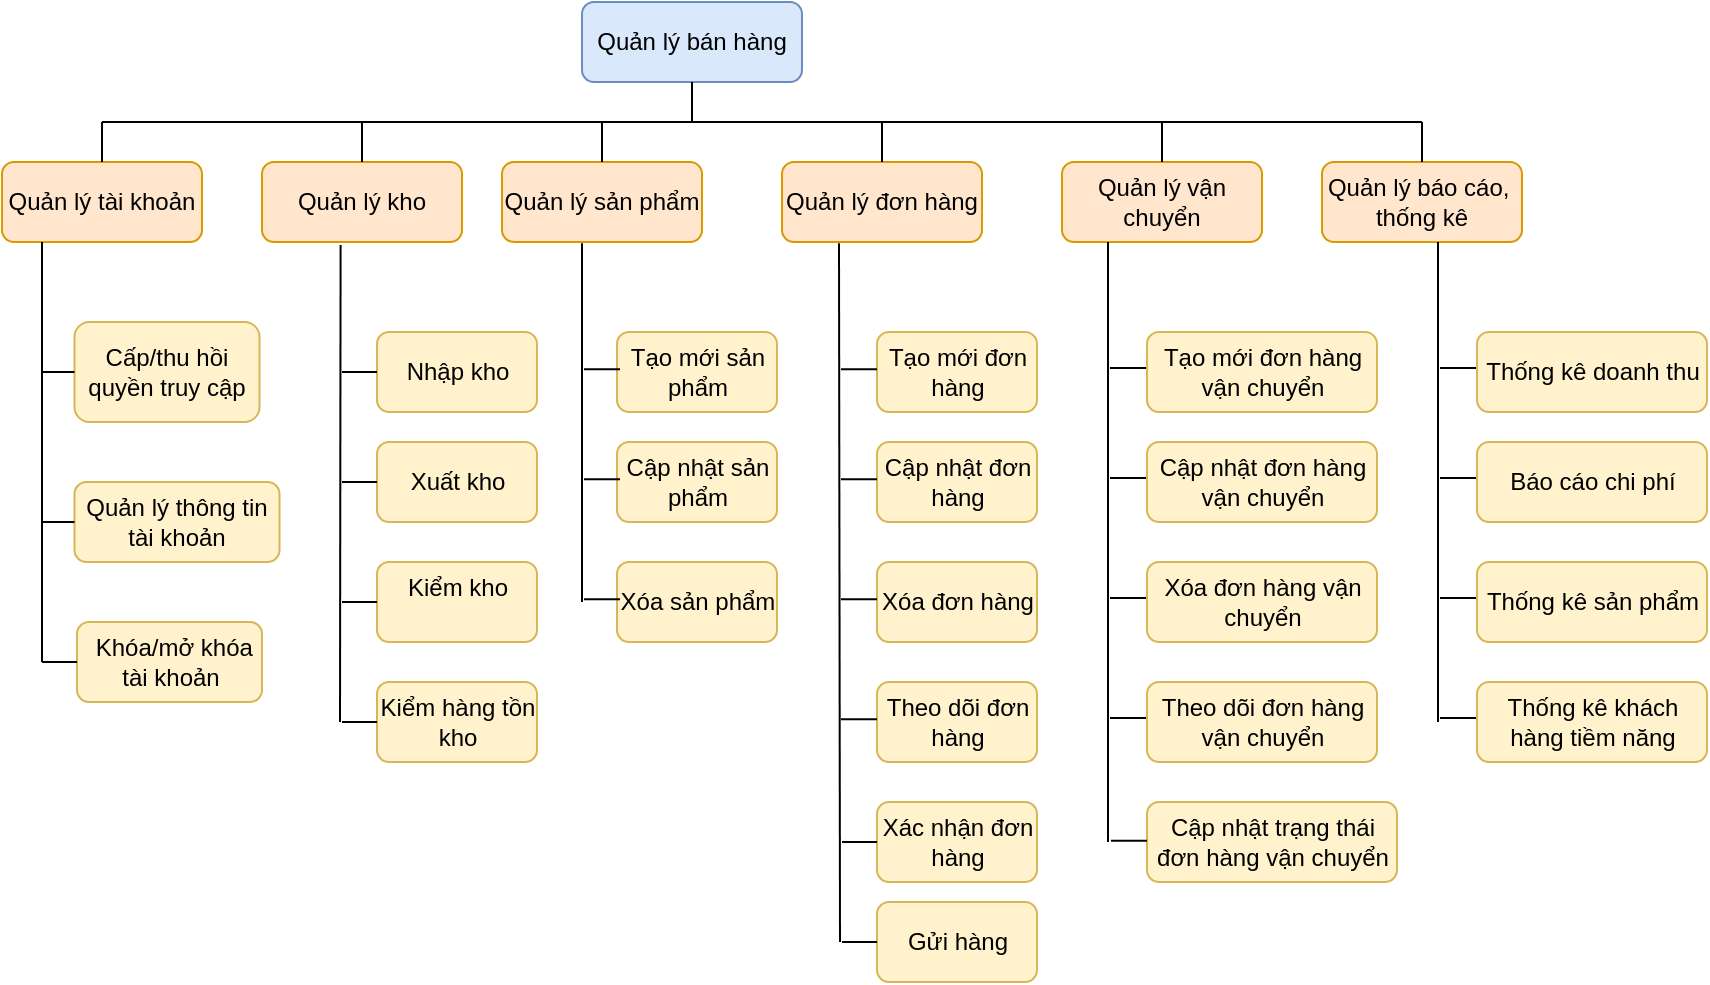 <mxfile version="22.1.4" type="github" pages="3">
  <diagram name="Page-1" id="PLm-Llj3uXURZtYrgwzG">
    <mxGraphModel dx="1042" dy="582" grid="1" gridSize="10" guides="1" tooltips="1" connect="1" arrows="1" fold="1" page="1" pageScale="1" pageWidth="850" pageHeight="1100" math="0" shadow="0">
      <root>
        <mxCell id="0" />
        <mxCell id="1" parent="0" />
        <mxCell id="_IYYtxMLpeVCXq3MwyJv-1" value="Quản lý bán hàng" style="rounded=1;whiteSpace=wrap;html=1;fillColor=#dae8fc;strokeColor=#6c8ebf;" parent="1" vertex="1">
          <mxGeometry x="340" y="50" width="110" height="40" as="geometry" />
        </mxCell>
        <mxCell id="_IYYtxMLpeVCXq3MwyJv-2" value="Quản lý kho" style="rounded=1;whiteSpace=wrap;html=1;fillColor=#ffe6cc;strokeColor=#d79b00;" parent="1" vertex="1">
          <mxGeometry x="180" y="130" width="100" height="40" as="geometry" />
        </mxCell>
        <mxCell id="_IYYtxMLpeVCXq3MwyJv-3" value="Quản lý sản phẩm" style="rounded=1;whiteSpace=wrap;html=1;fillColor=#ffe6cc;strokeColor=#d79b00;" parent="1" vertex="1">
          <mxGeometry x="300" y="130" width="100" height="40" as="geometry" />
        </mxCell>
        <mxCell id="_IYYtxMLpeVCXq3MwyJv-4" value="Quản lý đơn hàng" style="rounded=1;whiteSpace=wrap;html=1;fillColor=#ffe6cc;strokeColor=#d79b00;" parent="1" vertex="1">
          <mxGeometry x="440" y="130" width="100" height="40" as="geometry" />
        </mxCell>
        <mxCell id="_IYYtxMLpeVCXq3MwyJv-5" value="Quản lý vận chuyển" style="rounded=1;whiteSpace=wrap;html=1;fillColor=#ffe6cc;strokeColor=#d79b00;" parent="1" vertex="1">
          <mxGeometry x="580" y="130" width="100" height="40" as="geometry" />
        </mxCell>
        <mxCell id="_IYYtxMLpeVCXq3MwyJv-6" value="Quản lý báo cáo,&amp;nbsp;&lt;br&gt;thống kê" style="rounded=1;whiteSpace=wrap;html=1;fillColor=#ffe6cc;strokeColor=#d79b00;" parent="1" vertex="1">
          <mxGeometry x="710" y="130" width="100" height="40" as="geometry" />
        </mxCell>
        <mxCell id="_IYYtxMLpeVCXq3MwyJv-8" value="Quản lý tài khoản" style="rounded=1;whiteSpace=wrap;html=1;fillColor=#ffe6cc;strokeColor=#d79b00;" parent="1" vertex="1">
          <mxGeometry x="50" y="130" width="100" height="40" as="geometry" />
        </mxCell>
        <mxCell id="_IYYtxMLpeVCXq3MwyJv-9" value="Cấp/thu hồi quyền truy cập" style="rounded=1;whiteSpace=wrap;html=1;fillColor=#fff2cc;strokeColor=#d6b656;" parent="1" vertex="1">
          <mxGeometry x="86.25" y="210" width="92.5" height="50" as="geometry" />
        </mxCell>
        <mxCell id="_IYYtxMLpeVCXq3MwyJv-10" value="Quản lý thông tin tài khoản" style="rounded=1;whiteSpace=wrap;html=1;fillColor=#fff2cc;strokeColor=#d6b656;" parent="1" vertex="1">
          <mxGeometry x="86.25" y="290" width="102.5" height="40" as="geometry" />
        </mxCell>
        <mxCell id="_IYYtxMLpeVCXq3MwyJv-11" value="&amp;nbsp;Khóa/mở khóa tài khoản&lt;br&gt;" style="rounded=1;whiteSpace=wrap;html=1;fillColor=#fff2cc;strokeColor=#d6b656;" parent="1" vertex="1">
          <mxGeometry x="87.5" y="360" width="92.5" height="40" as="geometry" />
        </mxCell>
        <mxCell id="_IYYtxMLpeVCXq3MwyJv-12" value="Nhập kho&lt;br&gt;" style="rounded=1;whiteSpace=wrap;html=1;fillColor=#fff2cc;strokeColor=#d6b656;" parent="1" vertex="1">
          <mxGeometry x="237.5" y="215" width="80" height="40" as="geometry" />
        </mxCell>
        <mxCell id="_IYYtxMLpeVCXq3MwyJv-14" value="Xuất kho" style="rounded=1;whiteSpace=wrap;html=1;fillColor=#fff2cc;strokeColor=#d6b656;" parent="1" vertex="1">
          <mxGeometry x="237.5" y="270" width="80" height="40" as="geometry" />
        </mxCell>
        <mxCell id="_IYYtxMLpeVCXq3MwyJv-15" value="Kiểm kho&lt;br/&gt;&lt;br/&gt;" style="rounded=1;whiteSpace=wrap;html=1;fillColor=#fff2cc;strokeColor=#d6b656;" parent="1" vertex="1">
          <mxGeometry x="237.5" y="330" width="80" height="40" as="geometry" />
        </mxCell>
        <mxCell id="_IYYtxMLpeVCXq3MwyJv-16" value="Kiểm hàng tồn kho" style="rounded=1;whiteSpace=wrap;html=1;fillColor=#fff2cc;strokeColor=#d6b656;" parent="1" vertex="1">
          <mxGeometry x="237.5" y="390" width="80" height="40" as="geometry" />
        </mxCell>
        <mxCell id="_IYYtxMLpeVCXq3MwyJv-17" value="Tạo mới sản phẩm" style="rounded=1;whiteSpace=wrap;html=1;fillColor=#fff2cc;strokeColor=#d6b656;" parent="1" vertex="1">
          <mxGeometry x="357.5" y="215" width="80" height="40" as="geometry" />
        </mxCell>
        <mxCell id="_IYYtxMLpeVCXq3MwyJv-18" value="Cập nhật sản phẩm" style="rounded=1;whiteSpace=wrap;html=1;fillColor=#fff2cc;strokeColor=#d6b656;" parent="1" vertex="1">
          <mxGeometry x="357.5" y="270" width="80" height="40" as="geometry" />
        </mxCell>
        <mxCell id="_IYYtxMLpeVCXq3MwyJv-19" value="Xóa sản phẩm" style="rounded=1;whiteSpace=wrap;html=1;fillColor=#fff2cc;strokeColor=#d6b656;" parent="1" vertex="1">
          <mxGeometry x="357.5" y="330" width="80" height="40" as="geometry" />
        </mxCell>
        <mxCell id="_IYYtxMLpeVCXq3MwyJv-21" value="Tạo mới đơn hàng" style="rounded=1;whiteSpace=wrap;html=1;fillColor=#fff2cc;strokeColor=#d6b656;" parent="1" vertex="1">
          <mxGeometry x="487.5" y="215" width="80" height="40" as="geometry" />
        </mxCell>
        <mxCell id="_IYYtxMLpeVCXq3MwyJv-22" value="Cập nhật đơn hàng" style="rounded=1;whiteSpace=wrap;html=1;fillColor=#fff2cc;strokeColor=#d6b656;" parent="1" vertex="1">
          <mxGeometry x="487.5" y="270" width="80" height="40" as="geometry" />
        </mxCell>
        <mxCell id="_IYYtxMLpeVCXq3MwyJv-23" value="Xóa đơn hàng" style="rounded=1;whiteSpace=wrap;html=1;fillColor=#fff2cc;strokeColor=#d6b656;" parent="1" vertex="1">
          <mxGeometry x="487.5" y="330" width="80" height="40" as="geometry" />
        </mxCell>
        <mxCell id="_IYYtxMLpeVCXq3MwyJv-24" value="Theo dõi đơn hàng" style="rounded=1;whiteSpace=wrap;html=1;fillColor=#fff2cc;strokeColor=#d6b656;" parent="1" vertex="1">
          <mxGeometry x="487.5" y="390" width="80" height="40" as="geometry" />
        </mxCell>
        <mxCell id="_IYYtxMLpeVCXq3MwyJv-25" value="Xác nhận đơn hàng" style="rounded=1;whiteSpace=wrap;html=1;fillColor=#fff2cc;strokeColor=#d6b656;" parent="1" vertex="1">
          <mxGeometry x="487.5" y="450" width="80" height="40" as="geometry" />
        </mxCell>
        <mxCell id="_IYYtxMLpeVCXq3MwyJv-26" value="Gửi hàng" style="rounded=1;whiteSpace=wrap;html=1;fillColor=#fff2cc;strokeColor=#d6b656;" parent="1" vertex="1">
          <mxGeometry x="487.5" y="500" width="80" height="40" as="geometry" />
        </mxCell>
        <mxCell id="_IYYtxMLpeVCXq3MwyJv-27" value="Tạo mới đơn hàng vận chuyển" style="rounded=1;whiteSpace=wrap;html=1;fillColor=#fff2cc;strokeColor=#d6b656;" parent="1" vertex="1">
          <mxGeometry x="622.5" y="215" width="115" height="40" as="geometry" />
        </mxCell>
        <mxCell id="_IYYtxMLpeVCXq3MwyJv-28" value="Cập nhật đơn hàng vận chuyển" style="rounded=1;whiteSpace=wrap;html=1;fillColor=#fff2cc;strokeColor=#d6b656;" parent="1" vertex="1">
          <mxGeometry x="622.5" y="270" width="115" height="40" as="geometry" />
        </mxCell>
        <mxCell id="_IYYtxMLpeVCXq3MwyJv-29" value="Xóa đơn hàng vận chuyển" style="rounded=1;whiteSpace=wrap;html=1;fillColor=#fff2cc;strokeColor=#d6b656;" parent="1" vertex="1">
          <mxGeometry x="622.5" y="330" width="115" height="40" as="geometry" />
        </mxCell>
        <mxCell id="_IYYtxMLpeVCXq3MwyJv-30" value="Theo dõi đơn hàng vận chuyển" style="rounded=1;whiteSpace=wrap;html=1;fillColor=#fff2cc;strokeColor=#d6b656;" parent="1" vertex="1">
          <mxGeometry x="622.5" y="390" width="115" height="40" as="geometry" />
        </mxCell>
        <mxCell id="_IYYtxMLpeVCXq3MwyJv-31" value="Cập nhật trạng thái đơn hàng vận chuyển" style="rounded=1;whiteSpace=wrap;html=1;fillColor=#fff2cc;strokeColor=#d6b656;" parent="1" vertex="1">
          <mxGeometry x="622.5" y="450" width="125" height="40" as="geometry" />
        </mxCell>
        <mxCell id="_IYYtxMLpeVCXq3MwyJv-33" value="Thống kê doanh thu" style="rounded=1;whiteSpace=wrap;html=1;fillColor=#fff2cc;strokeColor=#d6b656;" parent="1" vertex="1">
          <mxGeometry x="787.5" y="215" width="115" height="40" as="geometry" />
        </mxCell>
        <mxCell id="_IYYtxMLpeVCXq3MwyJv-34" value="Báo cáo chi phí" style="rounded=1;whiteSpace=wrap;html=1;fillColor=#fff2cc;strokeColor=#d6b656;" parent="1" vertex="1">
          <mxGeometry x="787.5" y="270" width="115" height="40" as="geometry" />
        </mxCell>
        <mxCell id="_IYYtxMLpeVCXq3MwyJv-35" value="Thống kê sản phẩm" style="rounded=1;whiteSpace=wrap;html=1;fillColor=#fff2cc;strokeColor=#d6b656;" parent="1" vertex="1">
          <mxGeometry x="787.5" y="330" width="115" height="40" as="geometry" />
        </mxCell>
        <mxCell id="_IYYtxMLpeVCXq3MwyJv-36" value="Thống kê khách hàng tiềm năng" style="rounded=1;whiteSpace=wrap;html=1;fillColor=#fff2cc;strokeColor=#d6b656;" parent="1" vertex="1">
          <mxGeometry x="787.5" y="390" width="115" height="40" as="geometry" />
        </mxCell>
        <mxCell id="_IYYtxMLpeVCXq3MwyJv-37" value="" style="endArrow=none;html=1;rounded=0;entryX=0.5;entryY=1;entryDx=0;entryDy=0;" parent="1" target="_IYYtxMLpeVCXq3MwyJv-1" edge="1">
          <mxGeometry width="50" height="50" relative="1" as="geometry">
            <mxPoint x="395" y="110" as="sourcePoint" />
            <mxPoint x="390" y="110" as="targetPoint" />
          </mxGeometry>
        </mxCell>
        <mxCell id="_IYYtxMLpeVCXq3MwyJv-38" value="" style="endArrow=none;html=1;rounded=0;" parent="1" edge="1">
          <mxGeometry width="50" height="50" relative="1" as="geometry">
            <mxPoint x="100" y="110" as="sourcePoint" />
            <mxPoint x="760" y="110" as="targetPoint" />
          </mxGeometry>
        </mxCell>
        <mxCell id="_IYYtxMLpeVCXq3MwyJv-39" value="" style="endArrow=none;html=1;rounded=0;exitX=0.5;exitY=0;exitDx=0;exitDy=0;" parent="1" source="_IYYtxMLpeVCXq3MwyJv-8" edge="1">
          <mxGeometry width="50" height="50" relative="1" as="geometry">
            <mxPoint x="80" y="190" as="sourcePoint" />
            <mxPoint x="100" y="110" as="targetPoint" />
          </mxGeometry>
        </mxCell>
        <mxCell id="_IYYtxMLpeVCXq3MwyJv-40" value="" style="endArrow=none;html=1;rounded=0;exitX=0.5;exitY=0;exitDx=0;exitDy=0;" parent="1" source="_IYYtxMLpeVCXq3MwyJv-2" edge="1">
          <mxGeometry width="50" height="50" relative="1" as="geometry">
            <mxPoint x="180" y="160" as="sourcePoint" />
            <mxPoint x="230" y="110" as="targetPoint" />
          </mxGeometry>
        </mxCell>
        <mxCell id="_IYYtxMLpeVCXq3MwyJv-41" value="" style="endArrow=none;html=1;rounded=0;exitX=0.5;exitY=0;exitDx=0;exitDy=0;" parent="1" source="_IYYtxMLpeVCXq3MwyJv-3" edge="1">
          <mxGeometry width="50" height="50" relative="1" as="geometry">
            <mxPoint x="330" y="180" as="sourcePoint" />
            <mxPoint x="350" y="110" as="targetPoint" />
          </mxGeometry>
        </mxCell>
        <mxCell id="_IYYtxMLpeVCXq3MwyJv-42" value="" style="endArrow=none;html=1;rounded=0;exitX=0.5;exitY=0;exitDx=0;exitDy=0;" parent="1" source="_IYYtxMLpeVCXq3MwyJv-4" edge="1">
          <mxGeometry width="50" height="50" relative="1" as="geometry">
            <mxPoint x="450" y="180" as="sourcePoint" />
            <mxPoint x="490" y="110" as="targetPoint" />
          </mxGeometry>
        </mxCell>
        <mxCell id="_IYYtxMLpeVCXq3MwyJv-43" value="" style="endArrow=none;html=1;rounded=0;exitX=0.5;exitY=0;exitDx=0;exitDy=0;" parent="1" source="_IYYtxMLpeVCXq3MwyJv-5" edge="1">
          <mxGeometry width="50" height="50" relative="1" as="geometry">
            <mxPoint x="610" y="170" as="sourcePoint" />
            <mxPoint x="630" y="110" as="targetPoint" />
          </mxGeometry>
        </mxCell>
        <mxCell id="_IYYtxMLpeVCXq3MwyJv-44" value="" style="endArrow=none;html=1;rounded=0;exitX=0.5;exitY=0;exitDx=0;exitDy=0;" parent="1" source="_IYYtxMLpeVCXq3MwyJv-6" edge="1">
          <mxGeometry width="50" height="50" relative="1" as="geometry">
            <mxPoint x="710" y="160" as="sourcePoint" />
            <mxPoint x="760" y="110" as="targetPoint" />
          </mxGeometry>
        </mxCell>
        <mxCell id="_IYYtxMLpeVCXq3MwyJv-45" value="" style="endArrow=none;html=1;rounded=0;" parent="1" edge="1">
          <mxGeometry width="50" height="50" relative="1" as="geometry">
            <mxPoint x="70" y="380" as="sourcePoint" />
            <mxPoint x="70" y="170" as="targetPoint" />
          </mxGeometry>
        </mxCell>
        <mxCell id="_IYYtxMLpeVCXq3MwyJv-46" value="" style="endArrow=none;html=1;rounded=0;entryX=0;entryY=0.5;entryDx=0;entryDy=0;" parent="1" target="_IYYtxMLpeVCXq3MwyJv-11" edge="1">
          <mxGeometry width="50" height="50" relative="1" as="geometry">
            <mxPoint x="70" y="380" as="sourcePoint" />
            <mxPoint x="90" y="420" as="targetPoint" />
          </mxGeometry>
        </mxCell>
        <mxCell id="_IYYtxMLpeVCXq3MwyJv-47" value="" style="endArrow=none;html=1;rounded=0;entryX=0;entryY=0.5;entryDx=0;entryDy=0;" parent="1" target="_IYYtxMLpeVCXq3MwyJv-10" edge="1">
          <mxGeometry width="50" height="50" relative="1" as="geometry">
            <mxPoint x="70" y="310" as="sourcePoint" />
            <mxPoint x="90" y="260" as="targetPoint" />
          </mxGeometry>
        </mxCell>
        <mxCell id="_IYYtxMLpeVCXq3MwyJv-48" value="" style="endArrow=none;html=1;rounded=0;entryX=0;entryY=0.5;entryDx=0;entryDy=0;" parent="1" target="_IYYtxMLpeVCXq3MwyJv-9" edge="1">
          <mxGeometry width="50" height="50" relative="1" as="geometry">
            <mxPoint x="70" y="235" as="sourcePoint" />
            <mxPoint x="80" y="230" as="targetPoint" />
          </mxGeometry>
        </mxCell>
        <mxCell id="_IYYtxMLpeVCXq3MwyJv-49" value="" style="endArrow=none;html=1;rounded=0;entryX=0.393;entryY=1.038;entryDx=0;entryDy=0;entryPerimeter=0;" parent="1" target="_IYYtxMLpeVCXq3MwyJv-2" edge="1">
          <mxGeometry width="50" height="50" relative="1" as="geometry">
            <mxPoint x="219" y="410" as="sourcePoint" />
            <mxPoint x="230" y="210" as="targetPoint" />
          </mxGeometry>
        </mxCell>
        <mxCell id="_IYYtxMLpeVCXq3MwyJv-50" value="" style="endArrow=none;html=1;rounded=0;entryX=0;entryY=0.5;entryDx=0;entryDy=0;" parent="1" target="_IYYtxMLpeVCXq3MwyJv-12" edge="1">
          <mxGeometry width="50" height="50" relative="1" as="geometry">
            <mxPoint x="220" y="235" as="sourcePoint" />
            <mxPoint x="240" y="270" as="targetPoint" />
          </mxGeometry>
        </mxCell>
        <mxCell id="_IYYtxMLpeVCXq3MwyJv-51" value="" style="endArrow=none;html=1;rounded=0;entryX=0;entryY=0.5;entryDx=0;entryDy=0;" parent="1" target="_IYYtxMLpeVCXq3MwyJv-14" edge="1">
          <mxGeometry width="50" height="50" relative="1" as="geometry">
            <mxPoint x="220" y="290" as="sourcePoint" />
            <mxPoint x="250" y="330" as="targetPoint" />
          </mxGeometry>
        </mxCell>
        <mxCell id="_IYYtxMLpeVCXq3MwyJv-52" value="" style="endArrow=none;html=1;rounded=0;entryX=0;entryY=0.5;entryDx=0;entryDy=0;" parent="1" target="_IYYtxMLpeVCXq3MwyJv-15" edge="1">
          <mxGeometry width="50" height="50" relative="1" as="geometry">
            <mxPoint x="220" y="350" as="sourcePoint" />
            <mxPoint x="220" y="360" as="targetPoint" />
          </mxGeometry>
        </mxCell>
        <mxCell id="_IYYtxMLpeVCXq3MwyJv-53" value="" style="endArrow=none;html=1;rounded=0;entryX=0;entryY=0.5;entryDx=0;entryDy=0;" parent="1" target="_IYYtxMLpeVCXq3MwyJv-16" edge="1">
          <mxGeometry width="50" height="50" relative="1" as="geometry">
            <mxPoint x="220" y="410" as="sourcePoint" />
            <mxPoint x="220" y="410" as="targetPoint" />
          </mxGeometry>
        </mxCell>
        <mxCell id="_IYYtxMLpeVCXq3MwyJv-54" value="" style="endArrow=none;html=1;rounded=0;entryX=0.393;entryY=1.038;entryDx=0;entryDy=0;entryPerimeter=0;" parent="1" edge="1">
          <mxGeometry width="50" height="50" relative="1" as="geometry">
            <mxPoint x="340" y="350" as="sourcePoint" />
            <mxPoint x="340" y="170.58" as="targetPoint" />
          </mxGeometry>
        </mxCell>
        <mxCell id="_IYYtxMLpeVCXq3MwyJv-55" value="" style="endArrow=none;html=1;rounded=0;entryX=0;entryY=0.5;entryDx=0;entryDy=0;" parent="1" edge="1">
          <mxGeometry width="50" height="50" relative="1" as="geometry">
            <mxPoint x="341" y="233.58" as="sourcePoint" />
            <mxPoint x="359" y="233.58" as="targetPoint" />
          </mxGeometry>
        </mxCell>
        <mxCell id="_IYYtxMLpeVCXq3MwyJv-56" value="" style="endArrow=none;html=1;rounded=0;entryX=0;entryY=0.5;entryDx=0;entryDy=0;" parent="1" edge="1">
          <mxGeometry width="50" height="50" relative="1" as="geometry">
            <mxPoint x="341" y="288.58" as="sourcePoint" />
            <mxPoint x="359" y="288.58" as="targetPoint" />
          </mxGeometry>
        </mxCell>
        <mxCell id="_IYYtxMLpeVCXq3MwyJv-57" value="" style="endArrow=none;html=1;rounded=0;entryX=0;entryY=0.5;entryDx=0;entryDy=0;" parent="1" edge="1">
          <mxGeometry width="50" height="50" relative="1" as="geometry">
            <mxPoint x="341" y="348.58" as="sourcePoint" />
            <mxPoint x="359" y="348.58" as="targetPoint" />
          </mxGeometry>
        </mxCell>
        <mxCell id="_IYYtxMLpeVCXq3MwyJv-59" value="" style="endArrow=none;html=1;rounded=0;entryX=0.393;entryY=1.038;entryDx=0;entryDy=0;entryPerimeter=0;" parent="1" edge="1">
          <mxGeometry width="50" height="50" relative="1" as="geometry">
            <mxPoint x="469" y="520" as="sourcePoint" />
            <mxPoint x="468.5" y="170.58" as="targetPoint" />
          </mxGeometry>
        </mxCell>
        <mxCell id="_IYYtxMLpeVCXq3MwyJv-60" value="" style="endArrow=none;html=1;rounded=0;entryX=0;entryY=0.5;entryDx=0;entryDy=0;" parent="1" edge="1">
          <mxGeometry width="50" height="50" relative="1" as="geometry">
            <mxPoint x="469.5" y="233.58" as="sourcePoint" />
            <mxPoint x="487.5" y="233.58" as="targetPoint" />
          </mxGeometry>
        </mxCell>
        <mxCell id="_IYYtxMLpeVCXq3MwyJv-61" value="" style="endArrow=none;html=1;rounded=0;entryX=0;entryY=0.5;entryDx=0;entryDy=0;" parent="1" edge="1">
          <mxGeometry width="50" height="50" relative="1" as="geometry">
            <mxPoint x="469.5" y="288.58" as="sourcePoint" />
            <mxPoint x="487.5" y="288.58" as="targetPoint" />
          </mxGeometry>
        </mxCell>
        <mxCell id="_IYYtxMLpeVCXq3MwyJv-62" value="" style="endArrow=none;html=1;rounded=0;entryX=0;entryY=0.5;entryDx=0;entryDy=0;" parent="1" edge="1">
          <mxGeometry width="50" height="50" relative="1" as="geometry">
            <mxPoint x="469.5" y="348.58" as="sourcePoint" />
            <mxPoint x="487.5" y="348.58" as="targetPoint" />
          </mxGeometry>
        </mxCell>
        <mxCell id="_IYYtxMLpeVCXq3MwyJv-63" value="" style="endArrow=none;html=1;rounded=0;entryX=0;entryY=0.5;entryDx=0;entryDy=0;" parent="1" edge="1">
          <mxGeometry width="50" height="50" relative="1" as="geometry">
            <mxPoint x="469.5" y="408.58" as="sourcePoint" />
            <mxPoint x="487.5" y="408.58" as="targetPoint" />
          </mxGeometry>
        </mxCell>
        <mxCell id="_IYYtxMLpeVCXq3MwyJv-65" value="" style="endArrow=none;html=1;rounded=0;entryX=0;entryY=0.5;entryDx=0;entryDy=0;" parent="1" target="_IYYtxMLpeVCXq3MwyJv-26" edge="1">
          <mxGeometry width="50" height="50" relative="1" as="geometry">
            <mxPoint x="470" y="520" as="sourcePoint" />
            <mxPoint x="480" y="530" as="targetPoint" />
          </mxGeometry>
        </mxCell>
        <mxCell id="_IYYtxMLpeVCXq3MwyJv-66" value="" style="endArrow=none;html=1;rounded=0;entryX=0;entryY=0.5;entryDx=0;entryDy=0;" parent="1" target="_IYYtxMLpeVCXq3MwyJv-25" edge="1">
          <mxGeometry width="50" height="50" relative="1" as="geometry">
            <mxPoint x="470" y="470" as="sourcePoint" />
            <mxPoint x="480" y="470" as="targetPoint" />
          </mxGeometry>
        </mxCell>
        <mxCell id="_IYYtxMLpeVCXq3MwyJv-67" value="" style="endArrow=none;html=1;rounded=0;entryX=0.393;entryY=1.038;entryDx=0;entryDy=0;entryPerimeter=0;" parent="1" edge="1">
          <mxGeometry width="50" height="50" relative="1" as="geometry">
            <mxPoint x="603" y="470" as="sourcePoint" />
            <mxPoint x="603" y="170.0" as="targetPoint" />
          </mxGeometry>
        </mxCell>
        <mxCell id="_IYYtxMLpeVCXq3MwyJv-68" value="" style="endArrow=none;html=1;rounded=0;entryX=0;entryY=0.5;entryDx=0;entryDy=0;" parent="1" edge="1">
          <mxGeometry width="50" height="50" relative="1" as="geometry">
            <mxPoint x="604" y="233.0" as="sourcePoint" />
            <mxPoint x="622" y="233.0" as="targetPoint" />
          </mxGeometry>
        </mxCell>
        <mxCell id="_IYYtxMLpeVCXq3MwyJv-69" value="" style="endArrow=none;html=1;rounded=0;entryX=0;entryY=0.5;entryDx=0;entryDy=0;" parent="1" edge="1">
          <mxGeometry width="50" height="50" relative="1" as="geometry">
            <mxPoint x="604" y="288" as="sourcePoint" />
            <mxPoint x="622" y="288" as="targetPoint" />
          </mxGeometry>
        </mxCell>
        <mxCell id="_IYYtxMLpeVCXq3MwyJv-70" value="" style="endArrow=none;html=1;rounded=0;entryX=0;entryY=0.5;entryDx=0;entryDy=0;" parent="1" edge="1">
          <mxGeometry width="50" height="50" relative="1" as="geometry">
            <mxPoint x="604" y="348" as="sourcePoint" />
            <mxPoint x="622" y="348" as="targetPoint" />
          </mxGeometry>
        </mxCell>
        <mxCell id="_IYYtxMLpeVCXq3MwyJv-71" value="" style="endArrow=none;html=1;rounded=0;entryX=0;entryY=0.5;entryDx=0;entryDy=0;" parent="1" edge="1">
          <mxGeometry width="50" height="50" relative="1" as="geometry">
            <mxPoint x="604" y="408" as="sourcePoint" />
            <mxPoint x="622" y="408" as="targetPoint" />
          </mxGeometry>
        </mxCell>
        <mxCell id="_IYYtxMLpeVCXq3MwyJv-73" value="" style="endArrow=none;html=1;rounded=0;entryX=0;entryY=0.5;entryDx=0;entryDy=0;" parent="1" edge="1">
          <mxGeometry width="50" height="50" relative="1" as="geometry">
            <mxPoint x="604.5" y="469.42" as="sourcePoint" />
            <mxPoint x="622.5" y="469.42" as="targetPoint" />
          </mxGeometry>
        </mxCell>
        <mxCell id="_IYYtxMLpeVCXq3MwyJv-74" value="" style="endArrow=none;html=1;rounded=0;entryX=0.393;entryY=1.038;entryDx=0;entryDy=0;entryPerimeter=0;" parent="1" edge="1">
          <mxGeometry width="50" height="50" relative="1" as="geometry">
            <mxPoint x="768" y="410" as="sourcePoint" />
            <mxPoint x="768" y="170" as="targetPoint" />
          </mxGeometry>
        </mxCell>
        <mxCell id="_IYYtxMLpeVCXq3MwyJv-75" value="" style="endArrow=none;html=1;rounded=0;entryX=0;entryY=0.5;entryDx=0;entryDy=0;" parent="1" edge="1">
          <mxGeometry width="50" height="50" relative="1" as="geometry">
            <mxPoint x="769" y="233" as="sourcePoint" />
            <mxPoint x="787" y="233" as="targetPoint" />
          </mxGeometry>
        </mxCell>
        <mxCell id="_IYYtxMLpeVCXq3MwyJv-76" value="" style="endArrow=none;html=1;rounded=0;entryX=0;entryY=0.5;entryDx=0;entryDy=0;" parent="1" edge="1">
          <mxGeometry width="50" height="50" relative="1" as="geometry">
            <mxPoint x="769" y="288" as="sourcePoint" />
            <mxPoint x="787" y="288" as="targetPoint" />
          </mxGeometry>
        </mxCell>
        <mxCell id="_IYYtxMLpeVCXq3MwyJv-77" value="" style="endArrow=none;html=1;rounded=0;entryX=0;entryY=0.5;entryDx=0;entryDy=0;" parent="1" edge="1">
          <mxGeometry width="50" height="50" relative="1" as="geometry">
            <mxPoint x="769" y="348" as="sourcePoint" />
            <mxPoint x="787" y="348" as="targetPoint" />
          </mxGeometry>
        </mxCell>
        <mxCell id="_IYYtxMLpeVCXq3MwyJv-78" value="" style="endArrow=none;html=1;rounded=0;entryX=0;entryY=0.5;entryDx=0;entryDy=0;" parent="1" edge="1">
          <mxGeometry width="50" height="50" relative="1" as="geometry">
            <mxPoint x="769" y="408" as="sourcePoint" />
            <mxPoint x="787" y="408" as="targetPoint" />
          </mxGeometry>
        </mxCell>
      </root>
    </mxGraphModel>
  </diagram>
  <diagram id="snAenKCU_qxpKC1A0gRB" name="Page-2">
    <mxGraphModel dx="1042" dy="535" grid="1" gridSize="10" guides="1" tooltips="1" connect="1" arrows="1" fold="1" page="1" pageScale="1" pageWidth="850" pageHeight="1100" math="0" shadow="0">
      <root>
        <mxCell id="0" />
        <mxCell id="1" parent="0" />
        <mxCell id="IP6LEN9X4PKzpuF6xuy4-1" value="QL KHO HÀNG" style="rounded=1;whiteSpace=wrap;html=1;fillColor=#dae8fc;strokeColor=#6c8ebf;" vertex="1" parent="1">
          <mxGeometry x="340" y="50" width="110" height="40" as="geometry" />
        </mxCell>
        <mxCell id="IP6LEN9X4PKzpuF6xuy4-2" value="QL nhập hàng" style="rounded=1;whiteSpace=wrap;html=1;fillColor=#ffe6cc;strokeColor=#d79b00;" vertex="1" parent="1">
          <mxGeometry x="180" y="130" width="100" height="40" as="geometry" />
        </mxCell>
        <mxCell id="IP6LEN9X4PKzpuF6xuy4-3" value="QL bán hàng" style="rounded=1;whiteSpace=wrap;html=1;fillColor=#ffe6cc;strokeColor=#d79b00;" vertex="1" parent="1">
          <mxGeometry x="300" y="130" width="100" height="40" as="geometry" />
        </mxCell>
        <mxCell id="IP6LEN9X4PKzpuF6xuy4-4" value="QL công nợ" style="rounded=1;whiteSpace=wrap;html=1;fillColor=#ffe6cc;strokeColor=#d79b00;" vertex="1" parent="1">
          <mxGeometry x="440" y="130" width="100" height="40" as="geometry" />
        </mxCell>
        <mxCell id="IP6LEN9X4PKzpuF6xuy4-11" value="Đặt hàng" style="rounded=1;whiteSpace=wrap;html=1;fillColor=#fff2cc;strokeColor=#d6b656;" vertex="1" parent="1">
          <mxGeometry x="237.5" y="215" width="80" height="40" as="geometry" />
        </mxCell>
        <mxCell id="IP6LEN9X4PKzpuF6xuy4-12" value="Theo dõi hàng" style="rounded=1;whiteSpace=wrap;html=1;fillColor=#fff2cc;strokeColor=#d6b656;" vertex="1" parent="1">
          <mxGeometry x="237.5" y="270" width="80" height="40" as="geometry" />
        </mxCell>
        <mxCell id="IP6LEN9X4PKzpuF6xuy4-13" value="Nhập hàng vào kho" style="rounded=1;whiteSpace=wrap;html=1;fillColor=#fff2cc;strokeColor=#d6b656;" vertex="1" parent="1">
          <mxGeometry x="237.5" y="330" width="80" height="40" as="geometry" />
        </mxCell>
        <mxCell id="IP6LEN9X4PKzpuF6xuy4-14" value="Thanh toán" style="rounded=1;whiteSpace=wrap;html=1;fillColor=#fff2cc;strokeColor=#d6b656;" vertex="1" parent="1">
          <mxGeometry x="237.5" y="390" width="80" height="40" as="geometry" />
        </mxCell>
        <mxCell id="IP6LEN9X4PKzpuF6xuy4-15" value="Nhận đơn" style="rounded=1;whiteSpace=wrap;html=1;fillColor=#fff2cc;strokeColor=#d6b656;" vertex="1" parent="1">
          <mxGeometry x="357.5" y="215" width="80" height="40" as="geometry" />
        </mxCell>
        <mxCell id="IP6LEN9X4PKzpuF6xuy4-16" value="Xuất hàng" style="rounded=1;whiteSpace=wrap;html=1;fillColor=#fff2cc;strokeColor=#d6b656;" vertex="1" parent="1">
          <mxGeometry x="357.5" y="270" width="80" height="40" as="geometry" />
        </mxCell>
        <mxCell id="IP6LEN9X4PKzpuF6xuy4-17" value="Thu tiền" style="rounded=1;whiteSpace=wrap;html=1;fillColor=#fff2cc;strokeColor=#d6b656;" vertex="1" parent="1">
          <mxGeometry x="357.5" y="330" width="80" height="40" as="geometry" />
        </mxCell>
        <mxCell id="IP6LEN9X4PKzpuF6xuy4-18" value="Chuyển thông tin" style="rounded=1;whiteSpace=wrap;html=1;fillColor=#fff2cc;strokeColor=#d6b656;" vertex="1" parent="1">
          <mxGeometry x="357.5" y="390" width="80" height="40" as="geometry" />
        </mxCell>
        <mxCell id="IP6LEN9X4PKzpuF6xuy4-19" value="Theo dõi nợ" style="rounded=1;whiteSpace=wrap;html=1;fillColor=#fff2cc;strokeColor=#d6b656;" vertex="1" parent="1">
          <mxGeometry x="487.5" y="215" width="80" height="40" as="geometry" />
        </mxCell>
        <mxCell id="IP6LEN9X4PKzpuF6xuy4-20" value="Tổng hợp công nợ" style="rounded=1;whiteSpace=wrap;html=1;fillColor=#fff2cc;strokeColor=#d6b656;" vertex="1" parent="1">
          <mxGeometry x="487.5" y="270" width="80" height="40" as="geometry" />
        </mxCell>
        <mxCell id="IP6LEN9X4PKzpuF6xuy4-21" value="Gửi giấy nhắc thanh toán" style="rounded=1;whiteSpace=wrap;html=1;fillColor=#fff2cc;strokeColor=#d6b656;" vertex="1" parent="1">
          <mxGeometry x="487.5" y="330" width="80" height="40" as="geometry" />
        </mxCell>
        <mxCell id="IP6LEN9X4PKzpuF6xuy4-35" value="" style="endArrow=none;html=1;rounded=0;entryX=0.5;entryY=1;entryDx=0;entryDy=0;" edge="1" parent="1" target="IP6LEN9X4PKzpuF6xuy4-1">
          <mxGeometry width="50" height="50" relative="1" as="geometry">
            <mxPoint x="395" y="110" as="sourcePoint" />
            <mxPoint x="390" y="110" as="targetPoint" />
          </mxGeometry>
        </mxCell>
        <mxCell id="IP6LEN9X4PKzpuF6xuy4-36" value="" style="endArrow=none;html=1;rounded=0;" edge="1" parent="1">
          <mxGeometry width="50" height="50" relative="1" as="geometry">
            <mxPoint x="230" y="110" as="sourcePoint" />
            <mxPoint x="490" y="110" as="targetPoint" />
          </mxGeometry>
        </mxCell>
        <mxCell id="IP6LEN9X4PKzpuF6xuy4-38" value="" style="endArrow=none;html=1;rounded=0;exitX=0.5;exitY=0;exitDx=0;exitDy=0;" edge="1" parent="1" source="IP6LEN9X4PKzpuF6xuy4-2">
          <mxGeometry width="50" height="50" relative="1" as="geometry">
            <mxPoint x="180" y="160" as="sourcePoint" />
            <mxPoint x="230" y="110" as="targetPoint" />
          </mxGeometry>
        </mxCell>
        <mxCell id="IP6LEN9X4PKzpuF6xuy4-39" value="" style="endArrow=none;html=1;rounded=0;exitX=0.5;exitY=0;exitDx=0;exitDy=0;" edge="1" parent="1" source="IP6LEN9X4PKzpuF6xuy4-3">
          <mxGeometry width="50" height="50" relative="1" as="geometry">
            <mxPoint x="330" y="180" as="sourcePoint" />
            <mxPoint x="350" y="110" as="targetPoint" />
          </mxGeometry>
        </mxCell>
        <mxCell id="IP6LEN9X4PKzpuF6xuy4-40" value="" style="endArrow=none;html=1;rounded=0;exitX=0.5;exitY=0;exitDx=0;exitDy=0;" edge="1" parent="1" source="IP6LEN9X4PKzpuF6xuy4-4">
          <mxGeometry width="50" height="50" relative="1" as="geometry">
            <mxPoint x="450" y="180" as="sourcePoint" />
            <mxPoint x="490" y="110" as="targetPoint" />
          </mxGeometry>
        </mxCell>
        <mxCell id="IP6LEN9X4PKzpuF6xuy4-47" value="" style="endArrow=none;html=1;rounded=0;entryX=0.393;entryY=1.038;entryDx=0;entryDy=0;entryPerimeter=0;" edge="1" parent="1" target="IP6LEN9X4PKzpuF6xuy4-2">
          <mxGeometry width="50" height="50" relative="1" as="geometry">
            <mxPoint x="219" y="410" as="sourcePoint" />
            <mxPoint x="230" y="210" as="targetPoint" />
          </mxGeometry>
        </mxCell>
        <mxCell id="IP6LEN9X4PKzpuF6xuy4-48" value="" style="endArrow=none;html=1;rounded=0;entryX=0;entryY=0.5;entryDx=0;entryDy=0;" edge="1" parent="1" target="IP6LEN9X4PKzpuF6xuy4-11">
          <mxGeometry width="50" height="50" relative="1" as="geometry">
            <mxPoint x="220" y="235" as="sourcePoint" />
            <mxPoint x="240" y="270" as="targetPoint" />
          </mxGeometry>
        </mxCell>
        <mxCell id="IP6LEN9X4PKzpuF6xuy4-49" value="" style="endArrow=none;html=1;rounded=0;entryX=0;entryY=0.5;entryDx=0;entryDy=0;" edge="1" parent="1" target="IP6LEN9X4PKzpuF6xuy4-12">
          <mxGeometry width="50" height="50" relative="1" as="geometry">
            <mxPoint x="220" y="290" as="sourcePoint" />
            <mxPoint x="250" y="330" as="targetPoint" />
          </mxGeometry>
        </mxCell>
        <mxCell id="IP6LEN9X4PKzpuF6xuy4-50" value="" style="endArrow=none;html=1;rounded=0;entryX=0;entryY=0.5;entryDx=0;entryDy=0;" edge="1" parent="1" target="IP6LEN9X4PKzpuF6xuy4-13">
          <mxGeometry width="50" height="50" relative="1" as="geometry">
            <mxPoint x="220" y="350" as="sourcePoint" />
            <mxPoint x="220" y="360" as="targetPoint" />
          </mxGeometry>
        </mxCell>
        <mxCell id="IP6LEN9X4PKzpuF6xuy4-51" value="" style="endArrow=none;html=1;rounded=0;entryX=0;entryY=0.5;entryDx=0;entryDy=0;" edge="1" parent="1" target="IP6LEN9X4PKzpuF6xuy4-14">
          <mxGeometry width="50" height="50" relative="1" as="geometry">
            <mxPoint x="220" y="410" as="sourcePoint" />
            <mxPoint x="220" y="410" as="targetPoint" />
          </mxGeometry>
        </mxCell>
        <mxCell id="IP6LEN9X4PKzpuF6xuy4-52" value="" style="endArrow=none;html=1;rounded=0;entryX=0.393;entryY=1.038;entryDx=0;entryDy=0;entryPerimeter=0;" edge="1" parent="1">
          <mxGeometry width="50" height="50" relative="1" as="geometry">
            <mxPoint x="340" y="408.58" as="sourcePoint" />
            <mxPoint x="340" y="170.58" as="targetPoint" />
          </mxGeometry>
        </mxCell>
        <mxCell id="IP6LEN9X4PKzpuF6xuy4-53" value="" style="endArrow=none;html=1;rounded=0;entryX=0;entryY=0.5;entryDx=0;entryDy=0;" edge="1" parent="1">
          <mxGeometry width="50" height="50" relative="1" as="geometry">
            <mxPoint x="341" y="233.58" as="sourcePoint" />
            <mxPoint x="359" y="233.58" as="targetPoint" />
          </mxGeometry>
        </mxCell>
        <mxCell id="IP6LEN9X4PKzpuF6xuy4-54" value="" style="endArrow=none;html=1;rounded=0;entryX=0;entryY=0.5;entryDx=0;entryDy=0;" edge="1" parent="1">
          <mxGeometry width="50" height="50" relative="1" as="geometry">
            <mxPoint x="341" y="288.58" as="sourcePoint" />
            <mxPoint x="359" y="288.58" as="targetPoint" />
          </mxGeometry>
        </mxCell>
        <mxCell id="IP6LEN9X4PKzpuF6xuy4-55" value="" style="endArrow=none;html=1;rounded=0;entryX=0;entryY=0.5;entryDx=0;entryDy=0;" edge="1" parent="1">
          <mxGeometry width="50" height="50" relative="1" as="geometry">
            <mxPoint x="341" y="348.58" as="sourcePoint" />
            <mxPoint x="359" y="348.58" as="targetPoint" />
          </mxGeometry>
        </mxCell>
        <mxCell id="IP6LEN9X4PKzpuF6xuy4-56" value="" style="endArrow=none;html=1;rounded=0;entryX=0;entryY=0.5;entryDx=0;entryDy=0;" edge="1" parent="1">
          <mxGeometry width="50" height="50" relative="1" as="geometry">
            <mxPoint x="341" y="408.58" as="sourcePoint" />
            <mxPoint x="359" y="408.58" as="targetPoint" />
          </mxGeometry>
        </mxCell>
        <mxCell id="IP6LEN9X4PKzpuF6xuy4-57" value="" style="endArrow=none;html=1;rounded=0;entryX=0.393;entryY=1.038;entryDx=0;entryDy=0;entryPerimeter=0;" edge="1" parent="1">
          <mxGeometry width="50" height="50" relative="1" as="geometry">
            <mxPoint x="469" y="350" as="sourcePoint" />
            <mxPoint x="468.5" y="170.58" as="targetPoint" />
          </mxGeometry>
        </mxCell>
        <mxCell id="IP6LEN9X4PKzpuF6xuy4-58" value="" style="endArrow=none;html=1;rounded=0;entryX=0;entryY=0.5;entryDx=0;entryDy=0;" edge="1" parent="1">
          <mxGeometry width="50" height="50" relative="1" as="geometry">
            <mxPoint x="469.5" y="233.58" as="sourcePoint" />
            <mxPoint x="487.5" y="233.58" as="targetPoint" />
          </mxGeometry>
        </mxCell>
        <mxCell id="IP6LEN9X4PKzpuF6xuy4-59" value="" style="endArrow=none;html=1;rounded=0;entryX=0;entryY=0.5;entryDx=0;entryDy=0;" edge="1" parent="1">
          <mxGeometry width="50" height="50" relative="1" as="geometry">
            <mxPoint x="469.5" y="288.58" as="sourcePoint" />
            <mxPoint x="487.5" y="288.58" as="targetPoint" />
          </mxGeometry>
        </mxCell>
        <mxCell id="IP6LEN9X4PKzpuF6xuy4-60" value="" style="endArrow=none;html=1;rounded=0;entryX=0;entryY=0.5;entryDx=0;entryDy=0;" edge="1" parent="1">
          <mxGeometry width="50" height="50" relative="1" as="geometry">
            <mxPoint x="469.5" y="348.58" as="sourcePoint" />
            <mxPoint x="487.5" y="348.58" as="targetPoint" />
          </mxGeometry>
        </mxCell>
      </root>
    </mxGraphModel>
  </diagram>
  <diagram id="1QBAwtEkvheS0xk7kFWW" name="Page-3">
    <mxGraphModel dx="1042" dy="535" grid="1" gridSize="10" guides="1" tooltips="1" connect="1" arrows="1" fold="1" page="1" pageScale="1" pageWidth="850" pageHeight="1100" math="0" shadow="0">
      <root>
        <mxCell id="0" />
        <mxCell id="1" parent="0" />
        <mxCell id="qzMVC-7msDso26Jfksj_-1" value="donhang" style="rounded=0;whiteSpace=wrap;html=1;" vertex="1" parent="1">
          <mxGeometry x="120" y="120" width="70" height="30" as="geometry" />
        </mxCell>
        <mxCell id="qzMVC-7msDso26Jfksj_-2" value="&lt;u&gt;id&lt;/u&gt;" style="ellipse;whiteSpace=wrap;html=1;" vertex="1" parent="1">
          <mxGeometry x="70" y="55" width="60" height="40" as="geometry" />
        </mxCell>
        <mxCell id="qzMVC-7msDso26Jfksj_-3" value="ngaydathang" style="ellipse;whiteSpace=wrap;html=1;" vertex="1" parent="1">
          <mxGeometry x="140" y="50" width="90" height="50" as="geometry" />
        </mxCell>
        <mxCell id="qzMVC-7msDso26Jfksj_-5" value="nhanvien" style="rounded=0;whiteSpace=wrap;html=1;" vertex="1" parent="1">
          <mxGeometry x="635" y="120" width="70" height="30" as="geometry" />
        </mxCell>
        <mxCell id="qzMVC-7msDso26Jfksj_-6" value="&lt;u&gt;id&lt;/u&gt;" style="ellipse;whiteSpace=wrap;html=1;" vertex="1" parent="1">
          <mxGeometry x="510" y="45" width="60" height="40" as="geometry" />
        </mxCell>
        <mxCell id="qzMVC-7msDso26Jfksj_-7" value="ten" style="ellipse;whiteSpace=wrap;html=1;" vertex="1" parent="1">
          <mxGeometry x="580" y="40" width="65" height="50" as="geometry" />
        </mxCell>
        <mxCell id="qzMVC-7msDso26Jfksj_-8" value="diachi" style="ellipse;whiteSpace=wrap;html=1;" vertex="1" parent="1">
          <mxGeometry x="665" y="35" width="65" height="50" as="geometry" />
        </mxCell>
        <mxCell id="qzMVC-7msDso26Jfksj_-9" value="sdt" style="ellipse;whiteSpace=wrap;html=1;" vertex="1" parent="1">
          <mxGeometry x="745" y="40" width="65" height="50" as="geometry" />
        </mxCell>
        <mxCell id="qzMVC-7msDso26Jfksj_-10" value="kho" style="rounded=0;whiteSpace=wrap;html=1;" vertex="1" parent="1">
          <mxGeometry x="352.5" y="190" width="70" height="30" as="geometry" />
        </mxCell>
        <mxCell id="qzMVC-7msDso26Jfksj_-11" value="&lt;u&gt;id&lt;/u&gt;" style="ellipse;whiteSpace=wrap;html=1;" vertex="1" parent="1">
          <mxGeometry x="290" y="235" width="60" height="40" as="geometry" />
        </mxCell>
        <mxCell id="qzMVC-7msDso26Jfksj_-12" value="ten" style="ellipse;whiteSpace=wrap;html=1;" vertex="1" parent="1">
          <mxGeometry x="380" y="267.5" width="55" height="50" as="geometry" />
        </mxCell>
        <mxCell id="qzMVC-7msDso26Jfksj_-13" value="diachi" style="ellipse;whiteSpace=wrap;html=1;" vertex="1" parent="1">
          <mxGeometry x="445" y="250" width="55" height="50" as="geometry" />
        </mxCell>
        <mxCell id="qzMVC-7msDso26Jfksj_-14" value="sanpham" style="rounded=0;whiteSpace=wrap;html=1;" vertex="1" parent="1">
          <mxGeometry x="380" y="338.5" width="70" height="30" as="geometry" />
        </mxCell>
        <mxCell id="qzMVC-7msDso26Jfksj_-15" value="&lt;u&gt;id&lt;/u&gt;" style="ellipse;whiteSpace=wrap;html=1;" vertex="1" parent="1">
          <mxGeometry x="310" y="418.5" width="60" height="40" as="geometry" />
        </mxCell>
        <mxCell id="qzMVC-7msDso26Jfksj_-16" value="ten" style="ellipse;whiteSpace=wrap;html=1;" vertex="1" parent="1">
          <mxGeometry x="380" y="413.5" width="55" height="50" as="geometry" />
        </mxCell>
        <mxCell id="qzMVC-7msDso26Jfksj_-17" value="dongia" style="ellipse;whiteSpace=wrap;html=1;" vertex="1" parent="1">
          <mxGeometry x="455" y="413.5" width="55" height="50" as="geometry" />
        </mxCell>
        <mxCell id="qzMVC-7msDso26Jfksj_-18" value="chitietdonhang" style="rounded=0;whiteSpace=wrap;html=1;" vertex="1" parent="1">
          <mxGeometry x="100" y="275" width="100" height="35" as="geometry" />
        </mxCell>
        <mxCell id="qzMVC-7msDso26Jfksj_-19" value="&lt;u&gt;id&lt;/u&gt;" style="ellipse;whiteSpace=wrap;html=1;" vertex="1" parent="1">
          <mxGeometry x="70" y="347.5" width="60" height="40" as="geometry" />
        </mxCell>
        <mxCell id="qzMVC-7msDso26Jfksj_-20" value="soluong" style="ellipse;whiteSpace=wrap;html=1;" vertex="1" parent="1">
          <mxGeometry x="140" y="342.5" width="90" height="50" as="geometry" />
        </mxCell>
        <mxCell id="qzMVC-7msDso26Jfksj_-23" value="Đặt" style="rhombus;whiteSpace=wrap;html=1;" vertex="1" parent="1">
          <mxGeometry x="385" y="105" width="80" height="60" as="geometry" />
        </mxCell>
        <mxCell id="qzMVC-7msDso26Jfksj_-24" value="" style="edgeStyle=entityRelationEdgeStyle;fontSize=12;html=1;endArrow=ERmany;rounded=0;entryX=1;entryY=0.5;entryDx=0;entryDy=0;exitX=0;exitY=0.5;exitDx=0;exitDy=0;" edge="1" parent="1" source="qzMVC-7msDso26Jfksj_-23" target="qzMVC-7msDso26Jfksj_-1">
          <mxGeometry width="100" height="100" relative="1" as="geometry">
            <mxPoint x="220" y="210" as="sourcePoint" />
            <mxPoint x="320" y="110" as="targetPoint" />
          </mxGeometry>
        </mxCell>
        <mxCell id="qzMVC-7msDso26Jfksj_-28" value="n" style="edgeLabel;html=1;align=center;verticalAlign=middle;resizable=0;points=[];" vertex="1" connectable="0" parent="qzMVC-7msDso26Jfksj_-24">
          <mxGeometry x="0.115" y="-1" relative="1" as="geometry">
            <mxPoint as="offset" />
          </mxGeometry>
        </mxCell>
        <mxCell id="qzMVC-7msDso26Jfksj_-26" value="" style="endArrow=none;html=1;rounded=0;entryX=0;entryY=0.5;entryDx=0;entryDy=0;exitX=1;exitY=0.5;exitDx=0;exitDy=0;" edge="1" parent="1" source="qzMVC-7msDso26Jfksj_-23" target="qzMVC-7msDso26Jfksj_-5">
          <mxGeometry width="50" height="50" relative="1" as="geometry">
            <mxPoint x="560" y="170" as="sourcePoint" />
            <mxPoint x="610" y="120" as="targetPoint" />
          </mxGeometry>
        </mxCell>
        <mxCell id="qzMVC-7msDso26Jfksj_-27" value="1" style="edgeLabel;html=1;align=center;verticalAlign=middle;resizable=0;points=[];" vertex="1" connectable="0" parent="qzMVC-7msDso26Jfksj_-26">
          <mxGeometry x="0.241" y="1" relative="1" as="geometry">
            <mxPoint as="offset" />
          </mxGeometry>
        </mxCell>
        <mxCell id="qzMVC-7msDso26Jfksj_-29" value="" style="endArrow=none;html=1;rounded=0;entryX=0.5;entryY=1;entryDx=0;entryDy=0;exitX=0.25;exitY=0;exitDx=0;exitDy=0;" edge="1" parent="1" source="qzMVC-7msDso26Jfksj_-1" target="qzMVC-7msDso26Jfksj_-2">
          <mxGeometry width="50" height="50" relative="1" as="geometry">
            <mxPoint x="50" y="170" as="sourcePoint" />
            <mxPoint x="100" y="120" as="targetPoint" />
          </mxGeometry>
        </mxCell>
        <mxCell id="qzMVC-7msDso26Jfksj_-30" value="" style="endArrow=none;html=1;rounded=0;entryX=0.5;entryY=1;entryDx=0;entryDy=0;exitX=0.75;exitY=0;exitDx=0;exitDy=0;" edge="1" parent="1" source="qzMVC-7msDso26Jfksj_-1" target="qzMVC-7msDso26Jfksj_-3">
          <mxGeometry width="50" height="50" relative="1" as="geometry">
            <mxPoint x="140" y="160" as="sourcePoint" />
            <mxPoint x="190" y="110" as="targetPoint" />
          </mxGeometry>
        </mxCell>
        <mxCell id="qzMVC-7msDso26Jfksj_-31" value="" style="endArrow=none;html=1;rounded=0;entryX=0.5;entryY=1;entryDx=0;entryDy=0;exitX=0.25;exitY=0;exitDx=0;exitDy=0;" edge="1" parent="1" source="qzMVC-7msDso26Jfksj_-5" target="qzMVC-7msDso26Jfksj_-6">
          <mxGeometry width="50" height="50" relative="1" as="geometry">
            <mxPoint x="490" y="155" as="sourcePoint" />
            <mxPoint x="540" y="105" as="targetPoint" />
          </mxGeometry>
        </mxCell>
        <mxCell id="qzMVC-7msDso26Jfksj_-35" value="" style="endArrow=none;html=1;rounded=0;entryX=0.5;entryY=1;entryDx=0;entryDy=0;exitX=0.5;exitY=0;exitDx=0;exitDy=0;" edge="1" parent="1" source="qzMVC-7msDso26Jfksj_-5" target="qzMVC-7msDso26Jfksj_-7">
          <mxGeometry width="50" height="50" relative="1" as="geometry">
            <mxPoint x="600" y="170" as="sourcePoint" />
            <mxPoint x="650" y="120" as="targetPoint" />
          </mxGeometry>
        </mxCell>
        <mxCell id="qzMVC-7msDso26Jfksj_-38" value="" style="endArrow=none;html=1;rounded=0;entryX=0.5;entryY=1;entryDx=0;entryDy=0;exitX=0.75;exitY=0;exitDx=0;exitDy=0;" edge="1" parent="1" source="qzMVC-7msDso26Jfksj_-5" target="qzMVC-7msDso26Jfksj_-8">
          <mxGeometry width="50" height="50" relative="1" as="geometry">
            <mxPoint x="650" y="160" as="sourcePoint" />
            <mxPoint x="700" y="110" as="targetPoint" />
          </mxGeometry>
        </mxCell>
        <mxCell id="qzMVC-7msDso26Jfksj_-39" value="" style="endArrow=none;html=1;rounded=0;entryX=0.5;entryY=1;entryDx=0;entryDy=0;exitX=1;exitY=0;exitDx=0;exitDy=0;" edge="1" parent="1" source="qzMVC-7msDso26Jfksj_-5" target="qzMVC-7msDso26Jfksj_-9">
          <mxGeometry width="50" height="50" relative="1" as="geometry">
            <mxPoint x="720" y="160" as="sourcePoint" />
            <mxPoint x="770" y="110" as="targetPoint" />
          </mxGeometry>
        </mxCell>
        <mxCell id="qzMVC-7msDso26Jfksj_-44" value="" style="edgeStyle=entityRelationEdgeStyle;fontSize=12;html=1;endArrow=ERmany;rounded=0;exitX=1;exitY=1;exitDx=0;exitDy=0;" edge="1" parent="1" source="qzMVC-7msDso26Jfksj_-1">
          <mxGeometry width="100" height="100" relative="1" as="geometry">
            <mxPoint x="60" y="290" as="sourcePoint" />
            <mxPoint x="100" y="280" as="targetPoint" />
            <Array as="points">
              <mxPoint x="160" y="200" />
            </Array>
          </mxGeometry>
        </mxCell>
        <mxCell id="qzMVC-7msDso26Jfksj_-77" value="1" style="edgeLabel;html=1;align=center;verticalAlign=middle;resizable=0;points=[];" vertex="1" connectable="0" parent="qzMVC-7msDso26Jfksj_-44">
          <mxGeometry x="-0.926" y="1" relative="1" as="geometry">
            <mxPoint as="offset" />
          </mxGeometry>
        </mxCell>
        <mxCell id="qzMVC-7msDso26Jfksj_-79" value="n" style="edgeLabel;html=1;align=center;verticalAlign=middle;resizable=0;points=[];" vertex="1" connectable="0" parent="qzMVC-7msDso26Jfksj_-44">
          <mxGeometry x="0.885" relative="1" as="geometry">
            <mxPoint as="offset" />
          </mxGeometry>
        </mxCell>
        <mxCell id="qzMVC-7msDso26Jfksj_-46" value="" style="endArrow=none;html=1;rounded=0;entryX=0.25;entryY=1;entryDx=0;entryDy=0;exitX=0.5;exitY=0;exitDx=0;exitDy=0;" edge="1" parent="1" source="qzMVC-7msDso26Jfksj_-19" target="qzMVC-7msDso26Jfksj_-18">
          <mxGeometry width="50" height="50" relative="1" as="geometry">
            <mxPoint x="90" y="390" as="sourcePoint" />
            <mxPoint x="140" y="340" as="targetPoint" />
          </mxGeometry>
        </mxCell>
        <mxCell id="qzMVC-7msDso26Jfksj_-47" value="" style="endArrow=none;html=1;rounded=0;entryX=0.75;entryY=1;entryDx=0;entryDy=0;exitX=0.5;exitY=0;exitDx=0;exitDy=0;" edge="1" parent="1" source="qzMVC-7msDso26Jfksj_-20" target="qzMVC-7msDso26Jfksj_-18">
          <mxGeometry width="50" height="50" relative="1" as="geometry">
            <mxPoint x="180" y="360" as="sourcePoint" />
            <mxPoint x="230" y="310" as="targetPoint" />
          </mxGeometry>
        </mxCell>
        <mxCell id="qzMVC-7msDso26Jfksj_-48" value="" style="endArrow=none;html=1;rounded=0;entryX=0.694;entryY=0.075;entryDx=0;entryDy=0;exitX=0.25;exitY=1;exitDx=0;exitDy=0;entryPerimeter=0;" edge="1" parent="1" source="qzMVC-7msDso26Jfksj_-14" target="qzMVC-7msDso26Jfksj_-15">
          <mxGeometry width="50" height="50" relative="1" as="geometry">
            <mxPoint x="310" y="383.5" as="sourcePoint" />
            <mxPoint x="360" y="333.5" as="targetPoint" />
          </mxGeometry>
        </mxCell>
        <mxCell id="qzMVC-7msDso26Jfksj_-50" value="" style="endArrow=none;html=1;rounded=0;entryX=0;entryY=0;entryDx=0;entryDy=0;exitX=0.75;exitY=1;exitDx=0;exitDy=0;" edge="1" parent="1" source="qzMVC-7msDso26Jfksj_-14" target="qzMVC-7msDso26Jfksj_-17">
          <mxGeometry width="50" height="50" relative="1" as="geometry">
            <mxPoint x="460" y="373.5" as="sourcePoint" />
            <mxPoint x="510" y="323.5" as="targetPoint" />
          </mxGeometry>
        </mxCell>
        <mxCell id="qzMVC-7msDso26Jfksj_-52" value="" style="endArrow=none;html=1;rounded=0;entryX=0.5;entryY=1;entryDx=0;entryDy=0;exitX=0.5;exitY=0;exitDx=0;exitDy=0;" edge="1" parent="1" source="qzMVC-7msDso26Jfksj_-12" target="qzMVC-7msDso26Jfksj_-10">
          <mxGeometry width="50" height="50" relative="1" as="geometry">
            <mxPoint x="362.5" y="267.5" as="sourcePoint" />
            <mxPoint x="422.5" y="217.5" as="targetPoint" />
          </mxGeometry>
        </mxCell>
        <mxCell id="qzMVC-7msDso26Jfksj_-53" value="" style="endArrow=none;html=1;rounded=0;entryX=0.75;entryY=1;entryDx=0;entryDy=0;exitX=0.5;exitY=0;exitDx=0;exitDy=0;" edge="1" parent="1" source="qzMVC-7msDso26Jfksj_-13" target="qzMVC-7msDso26Jfksj_-10">
          <mxGeometry width="50" height="50" relative="1" as="geometry">
            <mxPoint x="585" y="267.5" as="sourcePoint" />
            <mxPoint x="635" y="217.5" as="targetPoint" />
          </mxGeometry>
        </mxCell>
        <mxCell id="qzMVC-7msDso26Jfksj_-54" value="" style="endArrow=none;html=1;rounded=0;entryX=0.25;entryY=1;entryDx=0;entryDy=0;exitX=0.5;exitY=0;exitDx=0;exitDy=0;" edge="1" parent="1" source="qzMVC-7msDso26Jfksj_-11" target="qzMVC-7msDso26Jfksj_-10">
          <mxGeometry width="50" height="50" relative="1" as="geometry">
            <mxPoint x="332.5" y="277.5" as="sourcePoint" />
            <mxPoint x="382.5" y="227.5" as="targetPoint" />
          </mxGeometry>
        </mxCell>
        <mxCell id="qzMVC-7msDso26Jfksj_-55" value="" style="endArrow=none;html=1;rounded=0;entryX=0.5;entryY=0;entryDx=0;entryDy=0;exitX=0.5;exitY=1;exitDx=0;exitDy=0;" edge="1" parent="1" source="qzMVC-7msDso26Jfksj_-14" target="qzMVC-7msDso26Jfksj_-16">
          <mxGeometry width="50" height="50" relative="1" as="geometry">
            <mxPoint x="438" y="379" as="sourcePoint" />
            <mxPoint x="473" y="431" as="targetPoint" />
          </mxGeometry>
        </mxCell>
        <mxCell id="qzMVC-7msDso26Jfksj_-56" value="sanphamkho" style="rounded=0;whiteSpace=wrap;html=1;" vertex="1" parent="1">
          <mxGeometry x="670" y="220" width="80" height="30" as="geometry" />
        </mxCell>
        <mxCell id="qzMVC-7msDso26Jfksj_-57" value="&lt;u&gt;sanphamid&lt;/u&gt;" style="ellipse;whiteSpace=wrap;html=1;" vertex="1" parent="1">
          <mxGeometry x="610" y="302.5" width="75" height="40" as="geometry" />
        </mxCell>
        <mxCell id="qzMVC-7msDso26Jfksj_-58" value="sanphamid" style="ellipse;whiteSpace=wrap;html=1;" vertex="1" parent="1">
          <mxGeometry x="705" y="297.5" width="75" height="50" as="geometry" />
        </mxCell>
        <mxCell id="qzMVC-7msDso26Jfksj_-60" value="" style="endArrow=none;html=1;rounded=0;entryX=0.694;entryY=0.075;entryDx=0;entryDy=0;exitX=0.25;exitY=1;exitDx=0;exitDy=0;entryPerimeter=0;" edge="1" parent="1" source="qzMVC-7msDso26Jfksj_-56" target="qzMVC-7msDso26Jfksj_-57">
          <mxGeometry width="50" height="50" relative="1" as="geometry">
            <mxPoint x="455" y="330" as="sourcePoint" />
            <mxPoint x="505" y="280" as="targetPoint" />
          </mxGeometry>
        </mxCell>
        <mxCell id="qzMVC-7msDso26Jfksj_-62" value="" style="endArrow=none;html=1;rounded=0;entryX=0.5;entryY=0;entryDx=0;entryDy=0;exitX=0.5;exitY=1;exitDx=0;exitDy=0;" edge="1" parent="1" source="qzMVC-7msDso26Jfksj_-56" target="qzMVC-7msDso26Jfksj_-58">
          <mxGeometry width="50" height="50" relative="1" as="geometry">
            <mxPoint x="583" y="325.5" as="sourcePoint" />
            <mxPoint x="618" y="377.5" as="targetPoint" />
          </mxGeometry>
        </mxCell>
        <mxCell id="qzMVC-7msDso26Jfksj_-63" value="" style="edgeStyle=entityRelationEdgeStyle;fontSize=12;html=1;endArrow=ERmany;rounded=0;entryX=1;entryY=0.75;entryDx=0;entryDy=0;exitX=0.5;exitY=0;exitDx=0;exitDy=0;" edge="1" parent="1" source="qzMVC-7msDso26Jfksj_-65" target="qzMVC-7msDso26Jfksj_-1">
          <mxGeometry width="100" height="100" relative="1" as="geometry">
            <mxPoint x="230" y="240" as="sourcePoint" />
            <mxPoint x="360" y="260" as="targetPoint" />
          </mxGeometry>
        </mxCell>
        <mxCell id="qzMVC-7msDso26Jfksj_-68" value="n" style="edgeLabel;html=1;align=center;verticalAlign=middle;resizable=0;points=[];" vertex="1" connectable="0" parent="qzMVC-7msDso26Jfksj_-63">
          <mxGeometry x="-0.08" y="2" relative="1" as="geometry">
            <mxPoint as="offset" />
          </mxGeometry>
        </mxCell>
        <mxCell id="qzMVC-7msDso26Jfksj_-65" value="Chuyển" style="rhombus;whiteSpace=wrap;html=1;" vertex="1" parent="1">
          <mxGeometry x="260" y="163" width="60" height="47" as="geometry" />
        </mxCell>
        <mxCell id="qzMVC-7msDso26Jfksj_-66" value="" style="endArrow=none;html=1;rounded=0;entryX=1;entryY=0;entryDx=0;entryDy=0;exitX=0.5;exitY=0;exitDx=0;exitDy=0;" edge="1" parent="1" source="qzMVC-7msDso26Jfksj_-10" target="qzMVC-7msDso26Jfksj_-65">
          <mxGeometry width="50" height="50" relative="1" as="geometry">
            <mxPoint x="260" y="340" as="sourcePoint" />
            <mxPoint x="310" y="290" as="targetPoint" />
          </mxGeometry>
        </mxCell>
        <mxCell id="qzMVC-7msDso26Jfksj_-67" value="1" style="edgeLabel;html=1;align=center;verticalAlign=middle;resizable=0;points=[];" vertex="1" connectable="0" parent="qzMVC-7msDso26Jfksj_-66">
          <mxGeometry x="-0.134" y="-1" relative="1" as="geometry">
            <mxPoint as="offset" />
          </mxGeometry>
        </mxCell>
        <mxCell id="qzMVC-7msDso26Jfksj_-69" value="" style="edgeStyle=entityRelationEdgeStyle;fontSize=12;html=1;endArrow=ERmany;rounded=0;exitX=0;exitY=0.5;exitDx=0;exitDy=0;entryX=1;entryY=0.5;entryDx=0;entryDy=0;" edge="1" parent="1" source="qzMVC-7msDso26Jfksj_-14" target="qzMVC-7msDso26Jfksj_-18">
          <mxGeometry width="100" height="100" relative="1" as="geometry">
            <mxPoint x="220" y="400" as="sourcePoint" />
            <mxPoint x="320" y="300" as="targetPoint" />
          </mxGeometry>
        </mxCell>
        <mxCell id="qzMVC-7msDso26Jfksj_-75" value="1" style="edgeLabel;html=1;align=center;verticalAlign=middle;resizable=0;points=[];" vertex="1" connectable="0" parent="qzMVC-7msDso26Jfksj_-69">
          <mxGeometry x="-0.83" y="-2" relative="1" as="geometry">
            <mxPoint as="offset" />
          </mxGeometry>
        </mxCell>
        <mxCell id="qzMVC-7msDso26Jfksj_-76" value="n" style="edgeLabel;html=1;align=center;verticalAlign=middle;resizable=0;points=[];" vertex="1" connectable="0" parent="qzMVC-7msDso26Jfksj_-69">
          <mxGeometry x="0.701" y="-2" relative="1" as="geometry">
            <mxPoint as="offset" />
          </mxGeometry>
        </mxCell>
        <mxCell id="qzMVC-7msDso26Jfksj_-70" value="" style="edgeStyle=entityRelationEdgeStyle;fontSize=12;html=1;endArrow=ERmany;rounded=0;entryX=0;entryY=0.5;entryDx=0;entryDy=0;exitX=1;exitY=0.5;exitDx=0;exitDy=0;" edge="1" parent="1" source="qzMVC-7msDso26Jfksj_-73" target="qzMVC-7msDso26Jfksj_-56">
          <mxGeometry width="100" height="100" relative="1" as="geometry">
            <mxPoint x="440" y="320" as="sourcePoint" />
            <mxPoint x="520" y="280" as="targetPoint" />
          </mxGeometry>
        </mxCell>
        <mxCell id="qzMVC-7msDso26Jfksj_-81" value="n" style="edgeLabel;html=1;align=center;verticalAlign=middle;resizable=0;points=[];" vertex="1" connectable="0" parent="qzMVC-7msDso26Jfksj_-70">
          <mxGeometry x="-0.014" y="2" relative="1" as="geometry">
            <mxPoint as="offset" />
          </mxGeometry>
        </mxCell>
        <mxCell id="qzMVC-7msDso26Jfksj_-72" value="" style="edgeStyle=entityRelationEdgeStyle;fontSize=12;html=1;endArrow=ERmany;rounded=0;exitX=1;exitY=0.5;exitDx=0;exitDy=0;entryX=0;entryY=0.5;entryDx=0;entryDy=0;" edge="1" parent="1" source="qzMVC-7msDso26Jfksj_-10" target="qzMVC-7msDso26Jfksj_-56">
          <mxGeometry width="100" height="100" relative="1" as="geometry">
            <mxPoint x="530" y="270" as="sourcePoint" />
            <mxPoint x="630" y="170" as="targetPoint" />
          </mxGeometry>
        </mxCell>
        <mxCell id="qzMVC-7msDso26Jfksj_-83" value="1" style="edgeLabel;html=1;align=center;verticalAlign=middle;resizable=0;points=[];" vertex="1" connectable="0" parent="qzMVC-7msDso26Jfksj_-72">
          <mxGeometry x="-0.796" y="2" relative="1" as="geometry">
            <mxPoint as="offset" />
          </mxGeometry>
        </mxCell>
        <mxCell id="qzMVC-7msDso26Jfksj_-84" value="n" style="edgeLabel;html=1;align=center;verticalAlign=middle;resizable=0;points=[];" vertex="1" connectable="0" parent="qzMVC-7msDso26Jfksj_-72">
          <mxGeometry x="0.439" y="-1" relative="1" as="geometry">
            <mxPoint as="offset" />
          </mxGeometry>
        </mxCell>
        <mxCell id="qzMVC-7msDso26Jfksj_-73" value="Lưu trữ" style="rhombus;whiteSpace=wrap;html=1;" vertex="1" parent="1">
          <mxGeometry x="475" y="330" width="60" height="47" as="geometry" />
        </mxCell>
        <mxCell id="qzMVC-7msDso26Jfksj_-74" value="" style="endArrow=none;html=1;rounded=0;entryX=0.083;entryY=0.606;entryDx=0;entryDy=0;entryPerimeter=0;exitX=1;exitY=0.5;exitDx=0;exitDy=0;" edge="1" parent="1" source="qzMVC-7msDso26Jfksj_-14" target="qzMVC-7msDso26Jfksj_-73">
          <mxGeometry relative="1" as="geometry">
            <mxPoint x="360" y="358.5" as="sourcePoint" />
            <mxPoint x="470" y="358.5" as="targetPoint" />
          </mxGeometry>
        </mxCell>
        <mxCell id="qzMVC-7msDso26Jfksj_-80" value="1" style="edgeLabel;html=1;align=center;verticalAlign=middle;resizable=0;points=[];" vertex="1" connectable="0" parent="qzMVC-7msDso26Jfksj_-74">
          <mxGeometry x="-0.576" y="1" relative="1" as="geometry">
            <mxPoint as="offset" />
          </mxGeometry>
        </mxCell>
      </root>
    </mxGraphModel>
  </diagram>
</mxfile>
